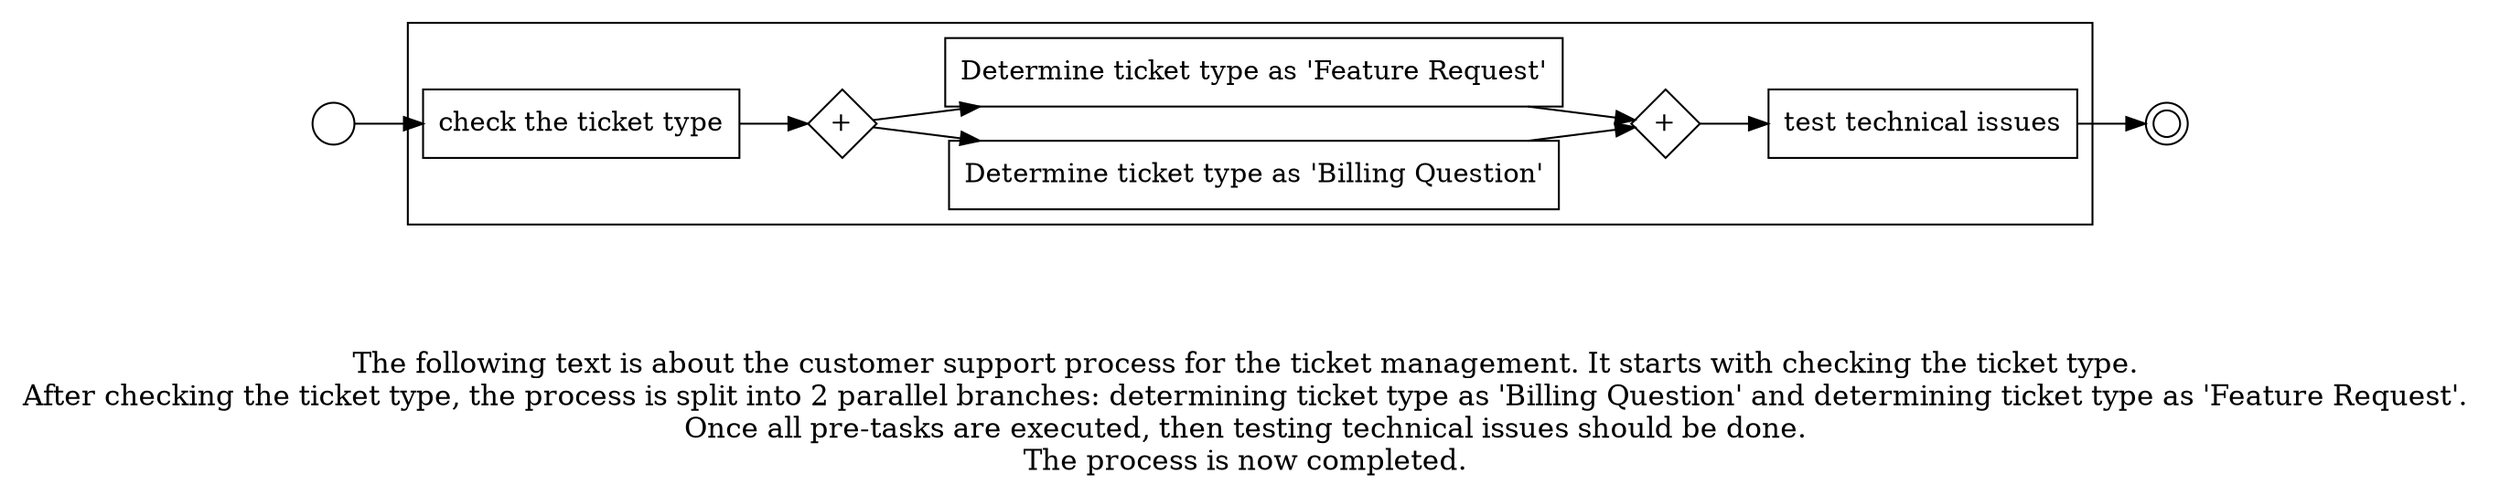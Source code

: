 digraph customer_support_process_for_the_ticket_management_60 {
	graph [rankdir=LR]
	START_NODE [label="" shape=circle width=0.3]
	subgraph CLUSTER_0 {
		"check the ticket type" [shape=box]
		"AND_SPLIT--2. Ticket type_8EU6" [label="+" fixedsize=true shape=diamond width=0.5]
		"check the ticket type" -> "AND_SPLIT--2. Ticket type_8EU6"
		"Determine ticket type as 'Billing Question'" [shape=box]
		"AND_SPLIT--2. Ticket type_8EU6" -> "Determine ticket type as 'Billing Question'"
		"Determine ticket type as 'Feature Request'" [shape=box]
		"AND_SPLIT--2. Ticket type_8EU6" -> "Determine ticket type as 'Feature Request'"
		"AND_JOIN--2. Ticket type_8EU6" [label="+" fixedsize=true shape=diamond width=0.5]
		"Determine ticket type as 'Billing Question'" -> "AND_JOIN--2. Ticket type_8EU6"
		"Determine ticket type as 'Feature Request'" -> "AND_JOIN--2. Ticket type_8EU6"
		"test technical issues" [shape=box]
		"AND_JOIN--2. Ticket type_8EU6" -> "test technical issues"
	}
	START_NODE -> "check the ticket type"
	END_NODE [label="" shape=doublecircle width=0.2]
	"test technical issues" -> END_NODE
	fontsize=15 label="\n\n
The following text is about the customer support process for the ticket management. It starts with checking the ticket type. 
After checking the ticket type, the process is split into 2 parallel branches: determining ticket type as 'Billing Question' and determining ticket type as 'Feature Request'. 
Once all pre-tasks are executed, then testing technical issues should be done. 
The process is now completed. 
"
}
